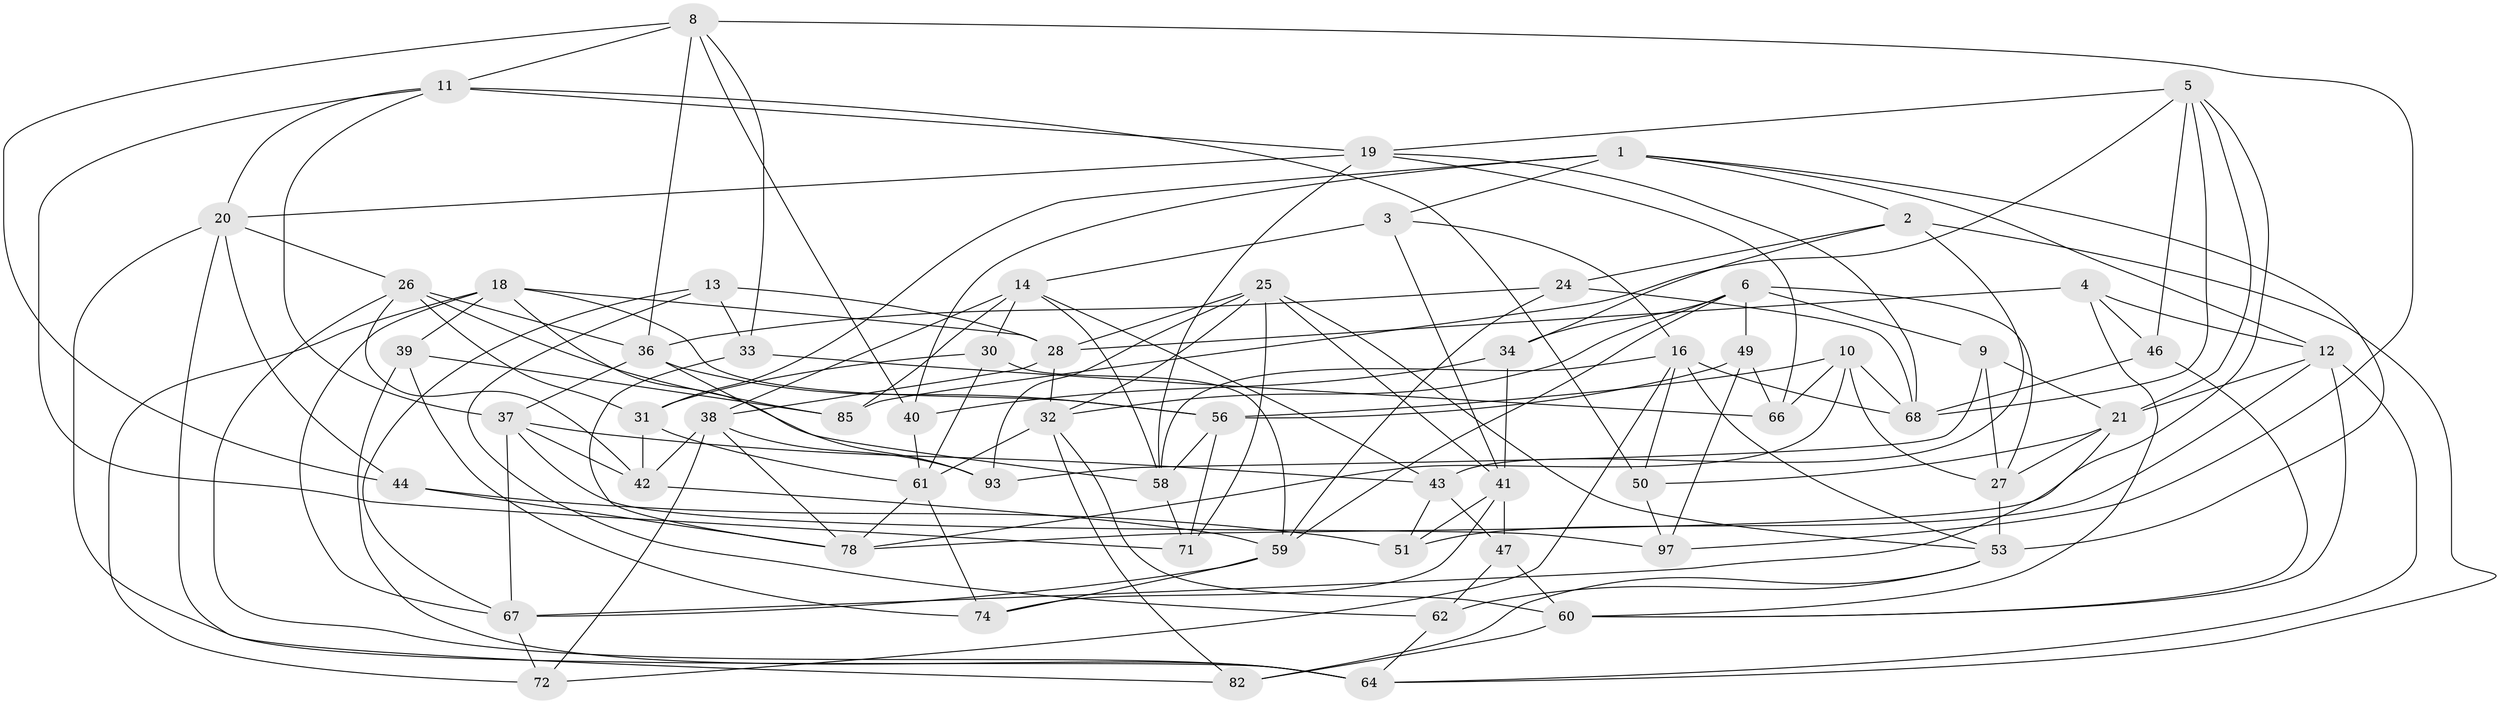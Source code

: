 // Generated by graph-tools (version 1.1) at 2025/52/02/27/25 19:52:35]
// undirected, 61 vertices, 155 edges
graph export_dot {
graph [start="1"]
  node [color=gray90,style=filled];
  1 [super="+17"];
  2 [super="+23"];
  3;
  4;
  5 [super="+15"];
  6 [super="+7"];
  8 [super="+79"];
  9;
  10 [super="+48"];
  11 [super="+35"];
  12 [super="+22"];
  13;
  14 [super="+29"];
  16 [super="+88"];
  18 [super="+89"];
  19 [super="+45"];
  20 [super="+77"];
  21 [super="+70"];
  24;
  25 [super="+87"];
  26 [super="+54"];
  27 [super="+96"];
  28 [super="+55"];
  30;
  31 [super="+63"];
  32 [super="+65"];
  33;
  34;
  36 [super="+69"];
  37 [super="+92"];
  38 [super="+52"];
  39;
  40;
  41 [super="+80"];
  42 [super="+95"];
  43 [super="+81"];
  44;
  46;
  47;
  49;
  50;
  51;
  53 [super="+91"];
  56 [super="+57"];
  58 [super="+73"];
  59 [super="+86"];
  60 [super="+90"];
  61 [super="+75"];
  62;
  64 [super="+84"];
  66;
  67 [super="+94"];
  68 [super="+76"];
  71;
  72;
  74;
  78 [super="+83"];
  82;
  85;
  93;
  97;
  1 -- 40;
  1 -- 12;
  1 -- 2;
  1 -- 3;
  1 -- 31;
  1 -- 53;
  2 -- 34;
  2 -- 24;
  2 -- 43 [weight=2];
  2 -- 64;
  3 -- 16;
  3 -- 14;
  3 -- 41;
  4 -- 28;
  4 -- 46;
  4 -- 12;
  4 -- 60;
  5 -- 19;
  5 -- 78;
  5 -- 21;
  5 -- 85;
  5 -- 68;
  5 -- 46;
  6 -- 32;
  6 -- 34;
  6 -- 9;
  6 -- 49;
  6 -- 59;
  6 -- 27;
  8 -- 44;
  8 -- 36;
  8 -- 11;
  8 -- 40;
  8 -- 97;
  8 -- 33;
  9 -- 93;
  9 -- 27;
  9 -- 21;
  10 -- 56;
  10 -- 27 [weight=2];
  10 -- 68;
  10 -- 66;
  10 -- 78;
  11 -- 71;
  11 -- 50;
  11 -- 19;
  11 -- 20;
  11 -- 37;
  12 -- 64;
  12 -- 21;
  12 -- 51;
  12 -- 60;
  13 -- 62;
  13 -- 67;
  13 -- 33;
  13 -- 28;
  14 -- 85;
  14 -- 58;
  14 -- 30;
  14 -- 43;
  14 -- 38;
  16 -- 68;
  16 -- 72;
  16 -- 50;
  16 -- 58;
  16 -- 53;
  18 -- 39;
  18 -- 28;
  18 -- 72;
  18 -- 67;
  18 -- 58;
  18 -- 56;
  19 -- 66;
  19 -- 20;
  19 -- 58;
  19 -- 68;
  20 -- 44;
  20 -- 64;
  20 -- 26;
  20 -- 82;
  21 -- 67;
  21 -- 50;
  21 -- 27;
  24 -- 36;
  24 -- 59;
  24 -- 68;
  25 -- 93;
  25 -- 71;
  25 -- 32;
  25 -- 28;
  25 -- 41;
  25 -- 53;
  26 -- 36;
  26 -- 42;
  26 -- 85;
  26 -- 64;
  26 -- 31;
  27 -- 53;
  28 -- 32;
  28 -- 38;
  30 -- 31;
  30 -- 59;
  30 -- 61;
  31 -- 42 [weight=2];
  31 -- 61;
  32 -- 82;
  32 -- 61;
  32 -- 60;
  33 -- 78;
  33 -- 66;
  34 -- 40;
  34 -- 41;
  36 -- 37;
  36 -- 93;
  36 -- 56;
  37 -- 43;
  37 -- 97;
  37 -- 67;
  37 -- 42;
  38 -- 72;
  38 -- 93;
  38 -- 78;
  38 -- 42;
  39 -- 85;
  39 -- 74;
  39 -- 64;
  40 -- 61;
  41 -- 47;
  41 -- 74;
  41 -- 51;
  42 -- 59;
  43 -- 47;
  43 -- 51;
  44 -- 51;
  44 -- 78;
  46 -- 60;
  46 -- 68;
  47 -- 62;
  47 -- 60;
  49 -- 66;
  49 -- 56;
  49 -- 97;
  50 -- 97;
  53 -- 62;
  53 -- 82;
  56 -- 58;
  56 -- 71;
  58 -- 71;
  59 -- 74;
  59 -- 67;
  60 -- 82;
  61 -- 74;
  61 -- 78;
  62 -- 64;
  67 -- 72;
}

